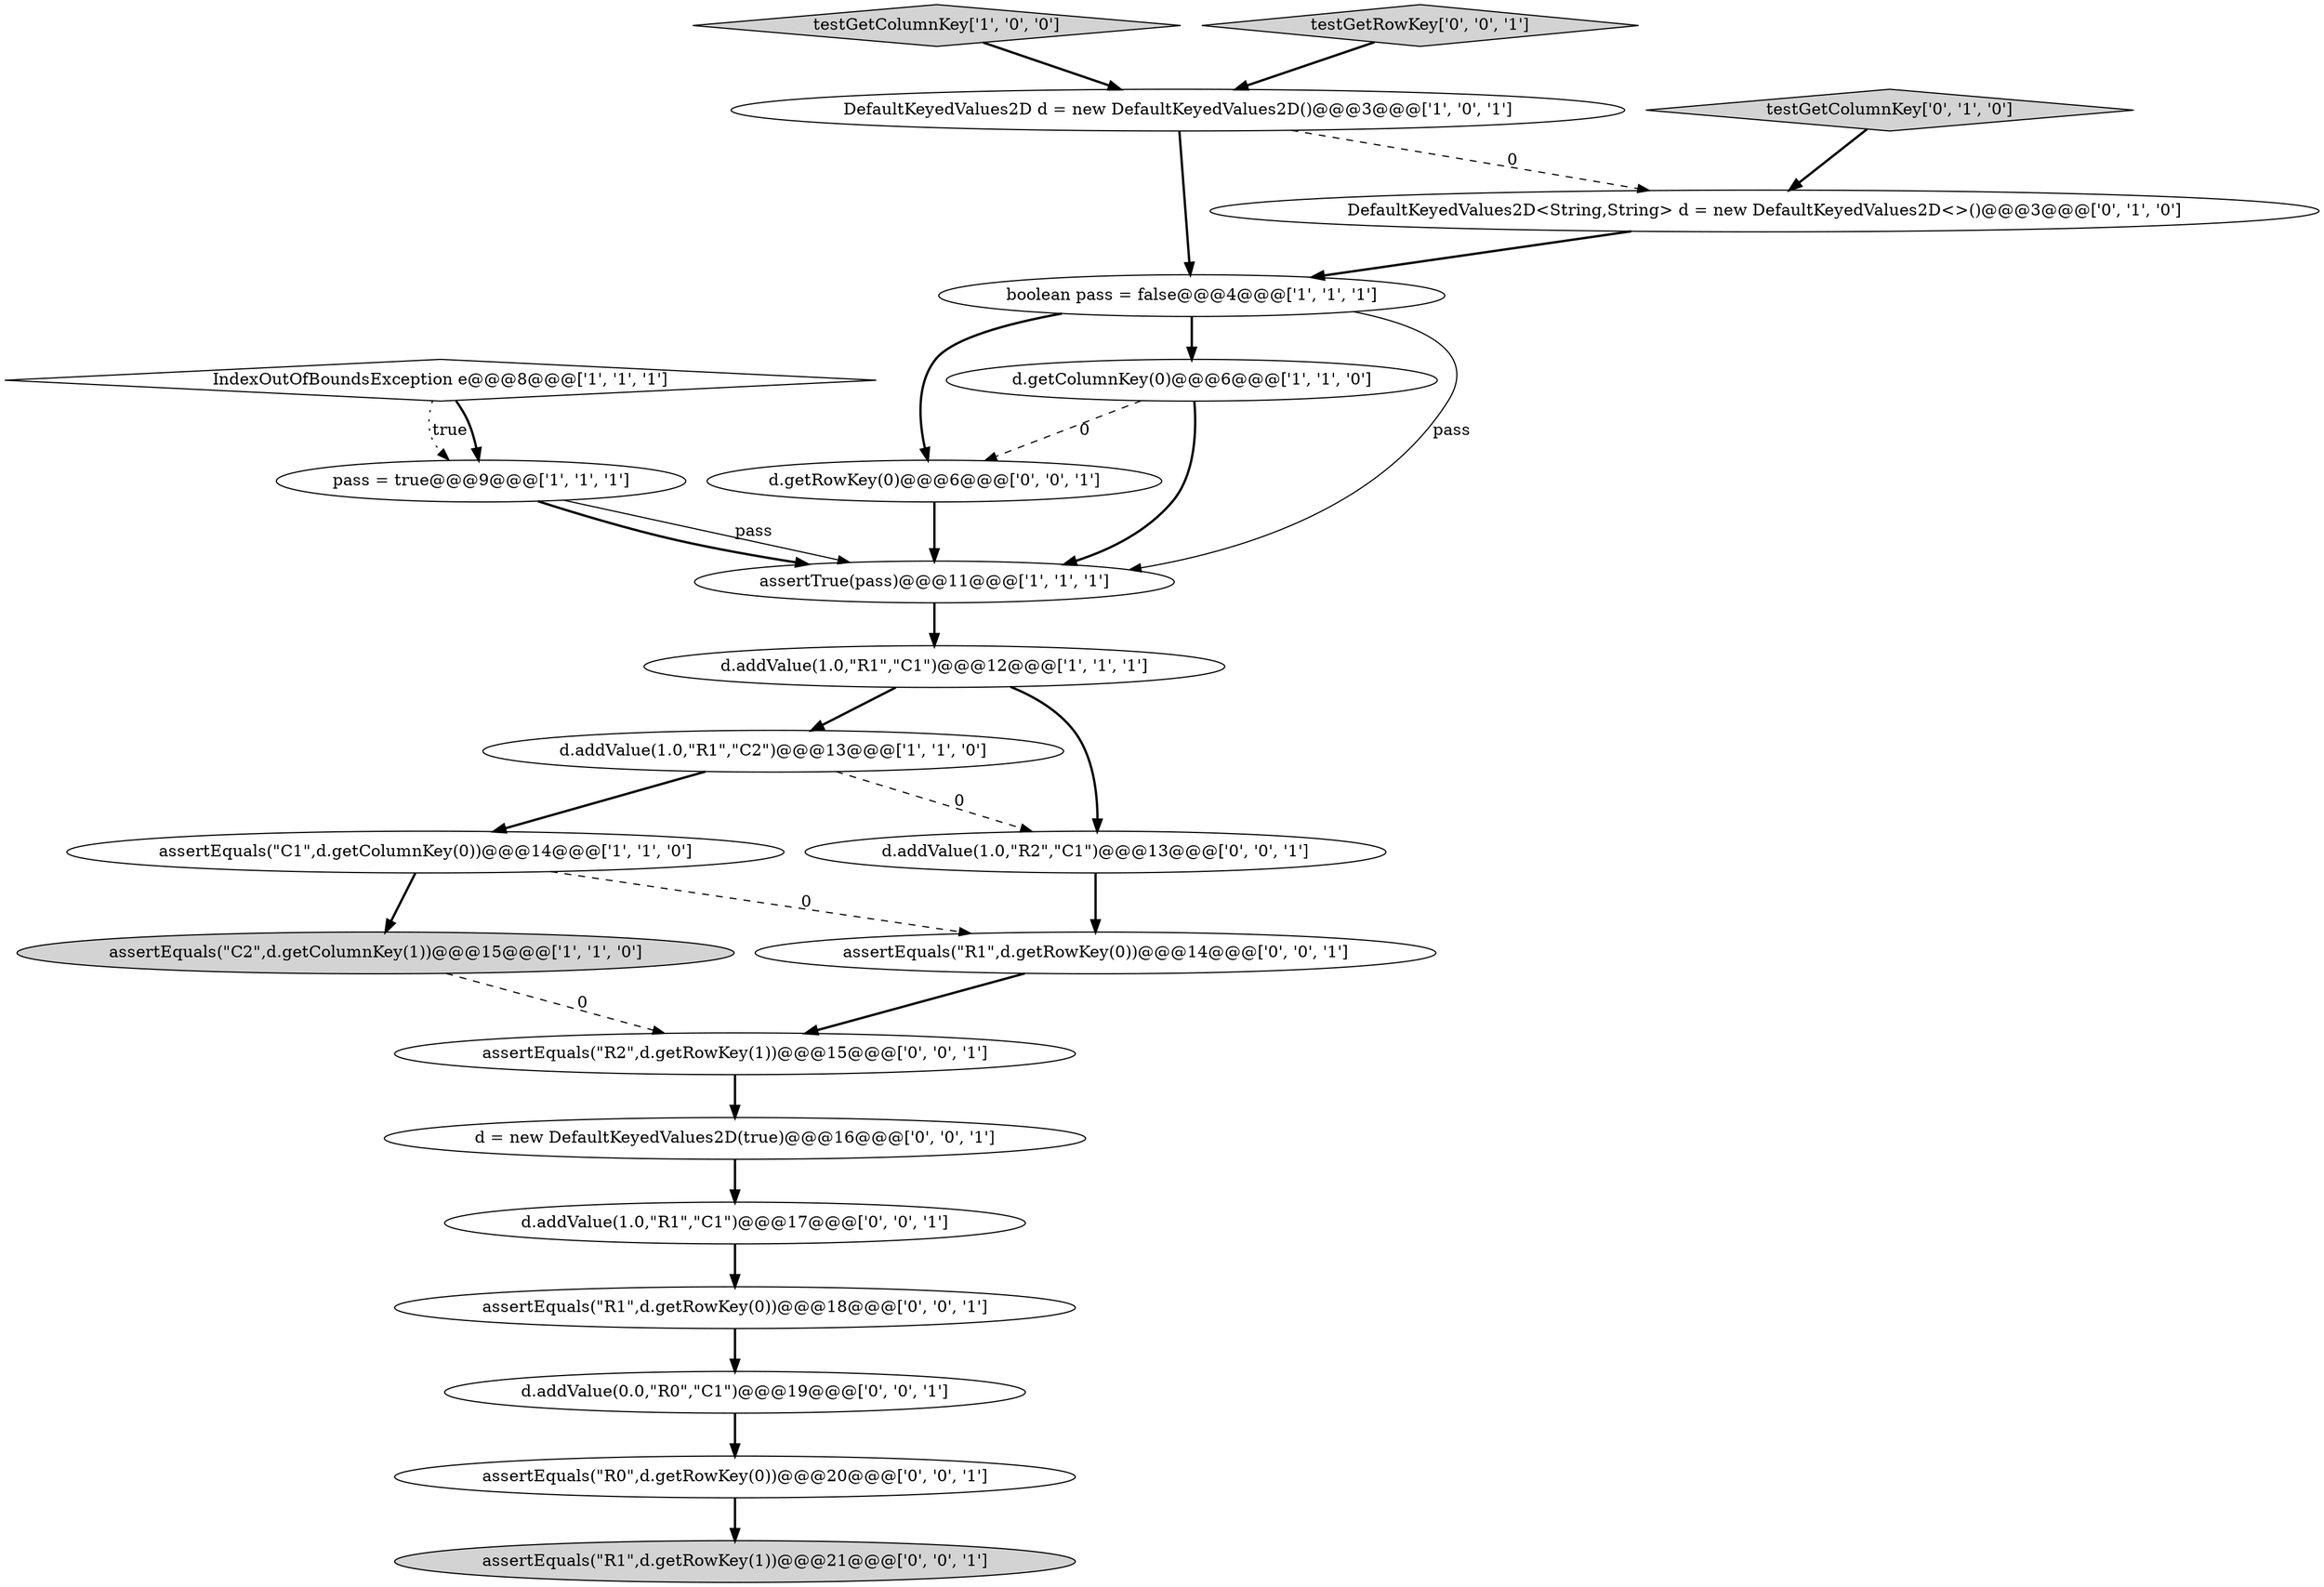 digraph {
12 [style = filled, label = "DefaultKeyedValues2D<String,String> d = new DefaultKeyedValues2D<>()@@@3@@@['0', '1', '0']", fillcolor = white, shape = ellipse image = "AAA1AAABBB2BBB"];
8 [style = filled, label = "assertEquals(\"C1\",d.getColumnKey(0))@@@14@@@['1', '1', '0']", fillcolor = white, shape = ellipse image = "AAA0AAABBB1BBB"];
21 [style = filled, label = "assertEquals(\"R1\",d.getRowKey(0))@@@14@@@['0', '0', '1']", fillcolor = white, shape = ellipse image = "AAA0AAABBB3BBB"];
11 [style = filled, label = "testGetColumnKey['0', '1', '0']", fillcolor = lightgray, shape = diamond image = "AAA0AAABBB2BBB"];
17 [style = filled, label = "d.getRowKey(0)@@@6@@@['0', '0', '1']", fillcolor = white, shape = ellipse image = "AAA0AAABBB3BBB"];
1 [style = filled, label = "testGetColumnKey['1', '0', '0']", fillcolor = lightgray, shape = diamond image = "AAA0AAABBB1BBB"];
2 [style = filled, label = "assertEquals(\"C2\",d.getColumnKey(1))@@@15@@@['1', '1', '0']", fillcolor = lightgray, shape = ellipse image = "AAA0AAABBB1BBB"];
14 [style = filled, label = "d = new DefaultKeyedValues2D(true)@@@16@@@['0', '0', '1']", fillcolor = white, shape = ellipse image = "AAA0AAABBB3BBB"];
13 [style = filled, label = "d.addValue(1.0,\"R1\",\"C1\")@@@17@@@['0', '0', '1']", fillcolor = white, shape = ellipse image = "AAA0AAABBB3BBB"];
23 [style = filled, label = "assertEquals(\"R0\",d.getRowKey(0))@@@20@@@['0', '0', '1']", fillcolor = white, shape = ellipse image = "AAA0AAABBB3BBB"];
9 [style = filled, label = "IndexOutOfBoundsException e@@@8@@@['1', '1', '1']", fillcolor = white, shape = diamond image = "AAA0AAABBB1BBB"];
22 [style = filled, label = "assertEquals(\"R2\",d.getRowKey(1))@@@15@@@['0', '0', '1']", fillcolor = white, shape = ellipse image = "AAA0AAABBB3BBB"];
19 [style = filled, label = "testGetRowKey['0', '0', '1']", fillcolor = lightgray, shape = diamond image = "AAA0AAABBB3BBB"];
4 [style = filled, label = "d.addValue(1.0,\"R1\",\"C2\")@@@13@@@['1', '1', '0']", fillcolor = white, shape = ellipse image = "AAA0AAABBB1BBB"];
0 [style = filled, label = "d.getColumnKey(0)@@@6@@@['1', '1', '0']", fillcolor = white, shape = ellipse image = "AAA0AAABBB1BBB"];
5 [style = filled, label = "pass = true@@@9@@@['1', '1', '1']", fillcolor = white, shape = ellipse image = "AAA0AAABBB1BBB"];
10 [style = filled, label = "d.addValue(1.0,\"R1\",\"C1\")@@@12@@@['1', '1', '1']", fillcolor = white, shape = ellipse image = "AAA0AAABBB1BBB"];
15 [style = filled, label = "d.addValue(0.0,\"R0\",\"C1\")@@@19@@@['0', '0', '1']", fillcolor = white, shape = ellipse image = "AAA0AAABBB3BBB"];
18 [style = filled, label = "d.addValue(1.0,\"R2\",\"C1\")@@@13@@@['0', '0', '1']", fillcolor = white, shape = ellipse image = "AAA0AAABBB3BBB"];
3 [style = filled, label = "DefaultKeyedValues2D d = new DefaultKeyedValues2D()@@@3@@@['1', '0', '1']", fillcolor = white, shape = ellipse image = "AAA0AAABBB1BBB"];
20 [style = filled, label = "assertEquals(\"R1\",d.getRowKey(1))@@@21@@@['0', '0', '1']", fillcolor = lightgray, shape = ellipse image = "AAA0AAABBB3BBB"];
16 [style = filled, label = "assertEquals(\"R1\",d.getRowKey(0))@@@18@@@['0', '0', '1']", fillcolor = white, shape = ellipse image = "AAA0AAABBB3BBB"];
7 [style = filled, label = "assertTrue(pass)@@@11@@@['1', '1', '1']", fillcolor = white, shape = ellipse image = "AAA0AAABBB1BBB"];
6 [style = filled, label = "boolean pass = false@@@4@@@['1', '1', '1']", fillcolor = white, shape = ellipse image = "AAA0AAABBB1BBB"];
19->3 [style = bold, label=""];
2->22 [style = dashed, label="0"];
11->12 [style = bold, label=""];
21->22 [style = bold, label=""];
9->5 [style = dotted, label="true"];
7->10 [style = bold, label=""];
0->7 [style = bold, label=""];
6->0 [style = bold, label=""];
15->23 [style = bold, label=""];
14->13 [style = bold, label=""];
16->15 [style = bold, label=""];
6->7 [style = solid, label="pass"];
6->17 [style = bold, label=""];
4->8 [style = bold, label=""];
5->7 [style = solid, label="pass"];
10->18 [style = bold, label=""];
3->6 [style = bold, label=""];
8->21 [style = dashed, label="0"];
8->2 [style = bold, label=""];
1->3 [style = bold, label=""];
22->14 [style = bold, label=""];
10->4 [style = bold, label=""];
13->16 [style = bold, label=""];
23->20 [style = bold, label=""];
0->17 [style = dashed, label="0"];
18->21 [style = bold, label=""];
4->18 [style = dashed, label="0"];
17->7 [style = bold, label=""];
3->12 [style = dashed, label="0"];
9->5 [style = bold, label=""];
5->7 [style = bold, label=""];
12->6 [style = bold, label=""];
}
